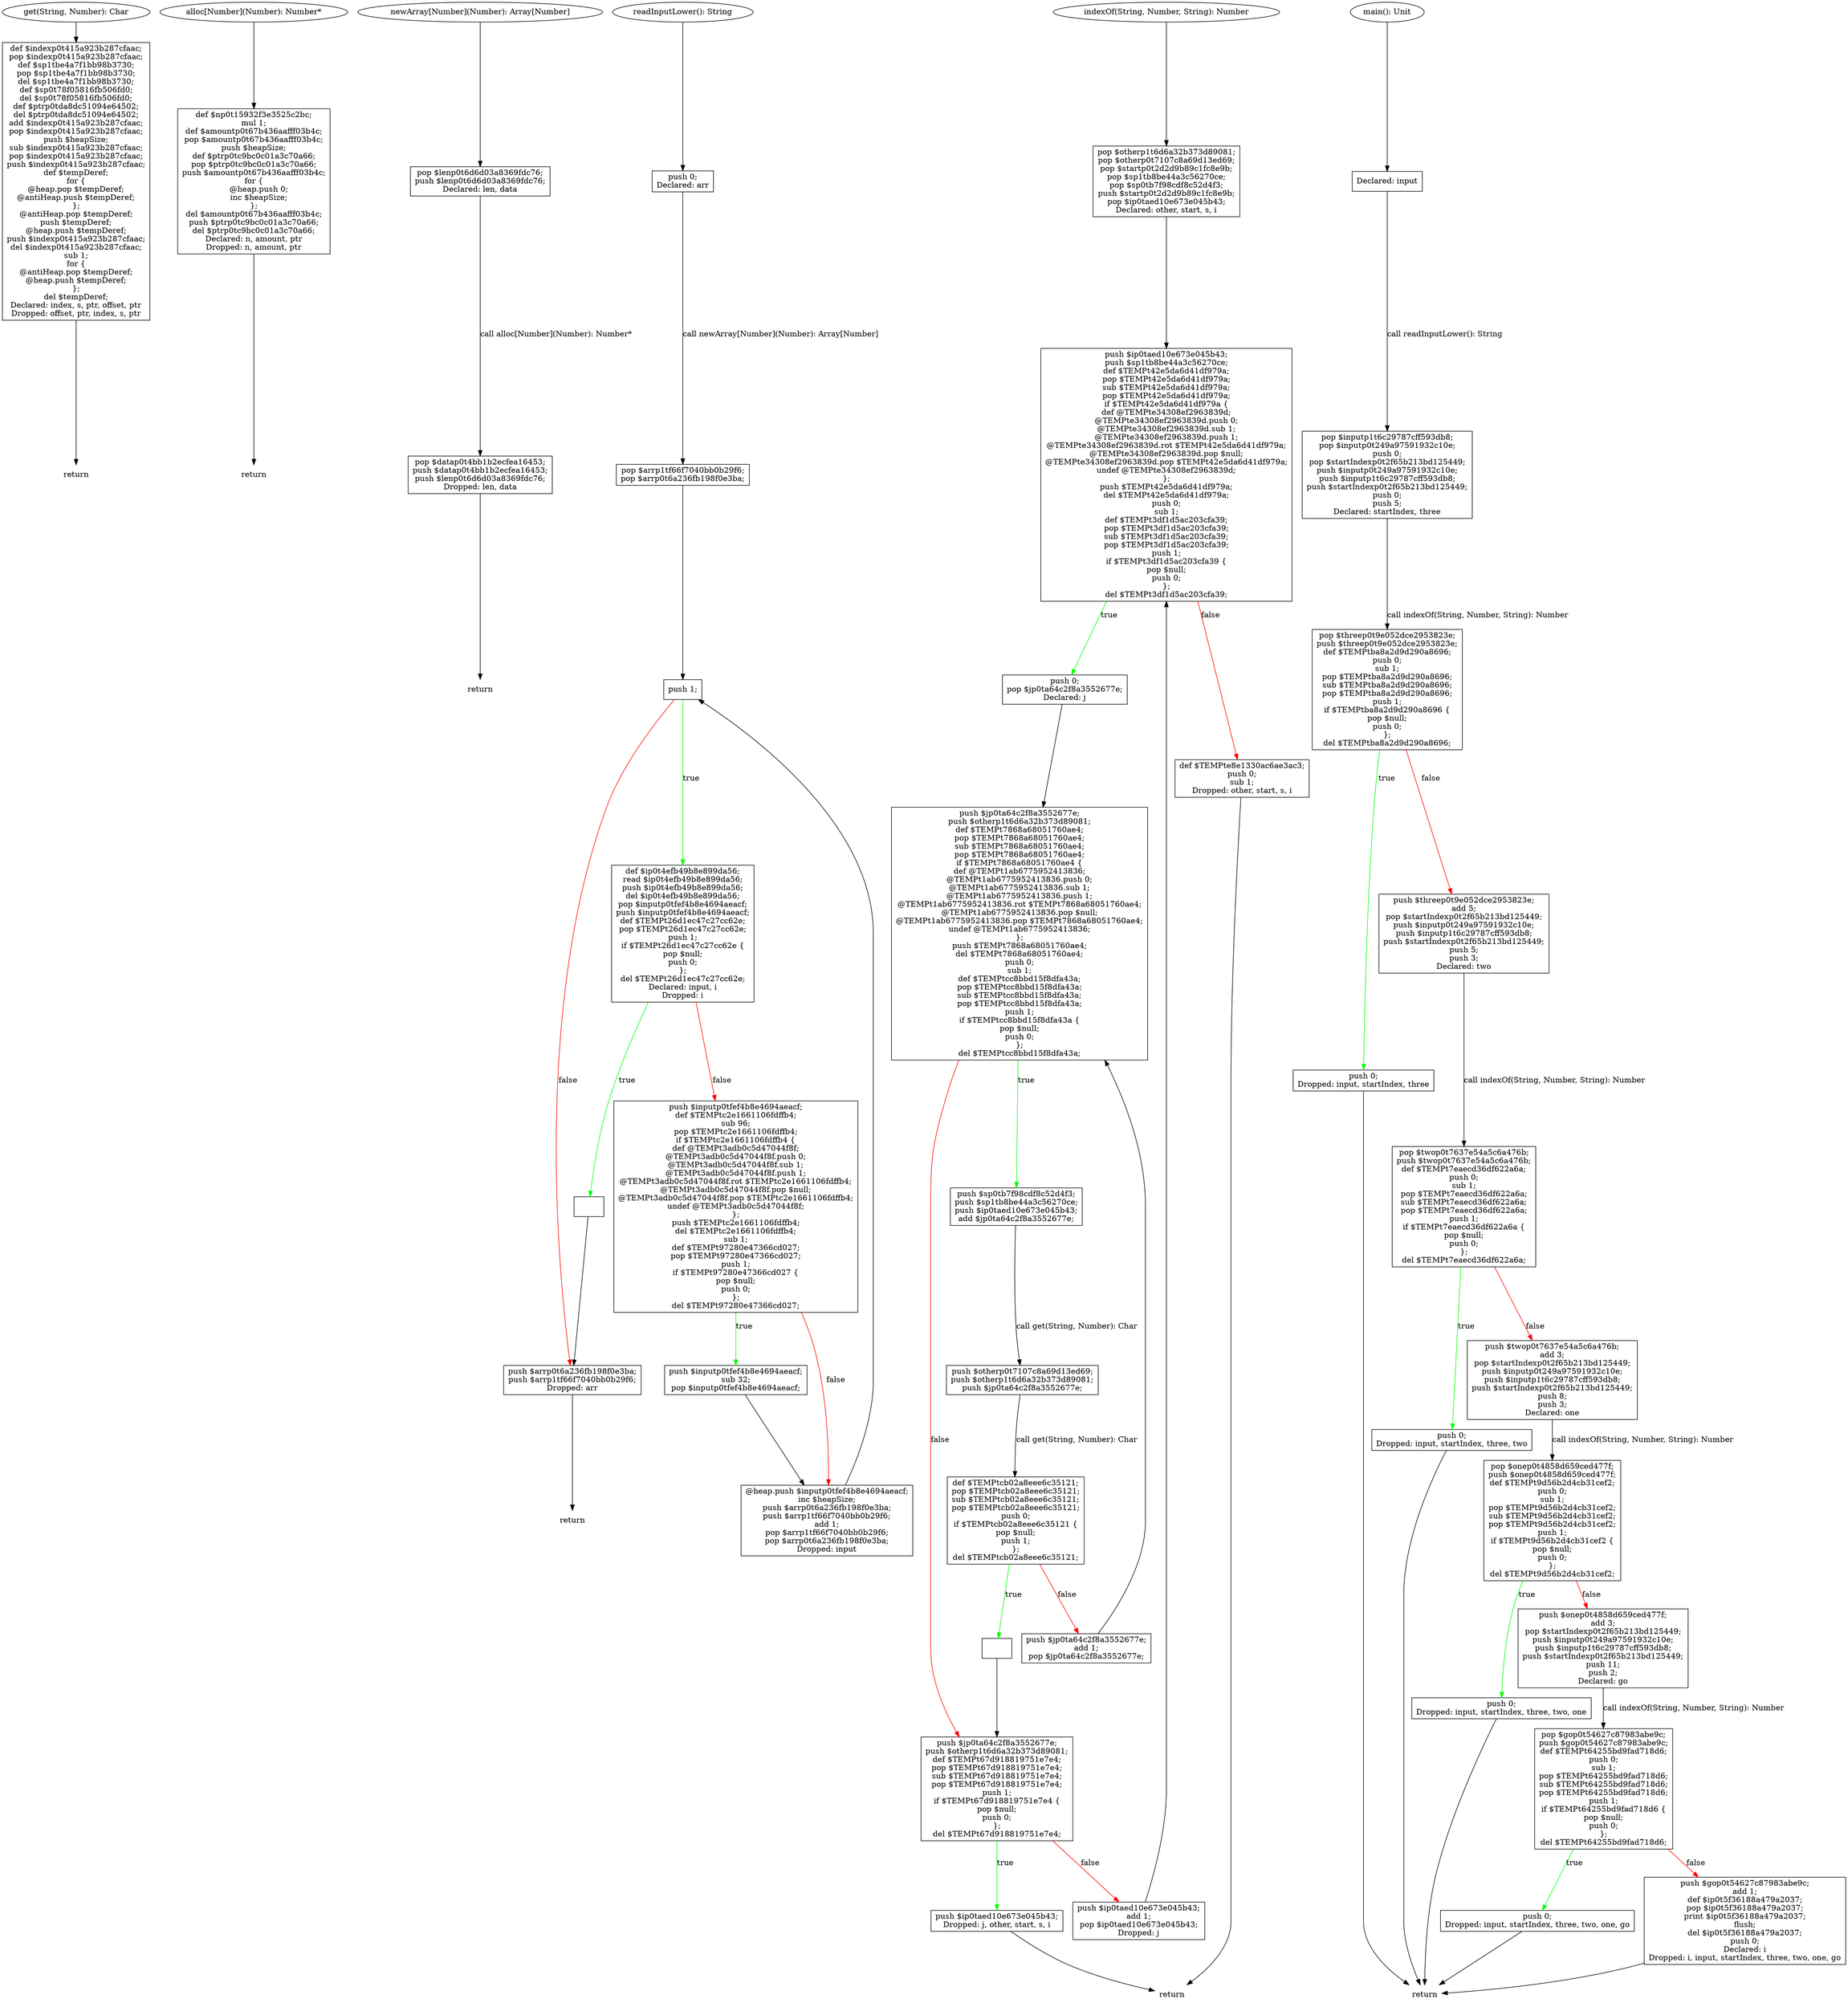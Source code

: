 digraph G { subgraph get {
rankdir=LR;
836081744 [label="get(String, Number): Char"];
tdfcc293599bbfc10 [shape=plaintext, label=return];
td95f16bd917b16e1 [label="def $indexp0t415a923b287cfaac;\npop $indexp0t415a923b287cfaac;\ndef $sp1tbe4a7f1bb98b3730;\npop $sp1tbe4a7f1bb98b3730;\ndel $sp1tbe4a7f1bb98b3730;\ndef $sp0t78f05816fb506fd0;\ndel $sp0t78f05816fb506fd0;\ndef $ptrp0tda8dc51094e64502;\ndel $ptrp0tda8dc51094e64502;\nadd $indexp0t415a923b287cfaac;\npop $indexp0t415a923b287cfaac;\npush $heapSize;\nsub $indexp0t415a923b287cfaac;\npop $indexp0t415a923b287cfaac;\npush $indexp0t415a923b287cfaac;\ndef $tempDeref;\nfor {\n@heap.pop $tempDeref;\n@antiHeap.push $tempDeref;\n};\n@antiHeap.pop $tempDeref;\npush $tempDeref;\n@heap.push $tempDeref;\npush $indexp0t415a923b287cfaac;\ndel $indexp0t415a923b287cfaac;\nsub 1;\nfor {\n@antiHeap.pop $tempDeref;\n@heap.push $tempDeref;\n};\ndel $tempDeref;\nDeclared: index, s, ptr, offset, ptr\nDropped: offset, ptr, index, s, ptr" shape=box];
836081744 -> td95f16bd917b16e1;
td95f16bd917b16e1 -> tdfcc293599bbfc10;
}

subgraph alloc {
rankdir=LR;
-1941244602 [label="alloc[Number](Number): Number*"];
taf3d653f9b09d7a6 [shape=plaintext, label=return];
tbfdab517cd764f16 [label="def $np0t15932f3e3525c2bc;\nmul 1;\ndef $amountp0t67b436aafff03b4c;\npop $amountp0t67b436aafff03b4c;\npush $heapSize;\ndef $ptrp0tc9bc0c01a3c70a66;\npop $ptrp0tc9bc0c01a3c70a66;\npush $amountp0t67b436aafff03b4c;\nfor {\n    @heap.push 0;\n    inc $heapSize;\n};\ndel $amountp0t67b436aafff03b4c;\npush $ptrp0tc9bc0c01a3c70a66;\ndel $ptrp0tc9bc0c01a3c70a66;\nDeclared: n, amount, ptr\nDropped: n, amount, ptr" shape=box];
-1941244602 -> tbfdab517cd764f16;
tbfdab517cd764f16 -> taf3d653f9b09d7a6;
}

subgraph newArray {
rankdir=LR;
275413532 [label="newArray[Number](Number): Array[Number]"];
t80b4a5a6ee4b9c6d [shape=plaintext, label=return];
tb5647695e00c7a88 [label="pop $lenp0t6d6d03a8369fdc76;\npush $lenp0t6d6d03a8369fdc76;\nDeclared: len, data" shape=box];
te33dcdd8b3cd915e [label="pop $datap0t4bb1b2ecfea16453;\npush $datap0t4bb1b2ecfea16453;\npush $lenp0t6d6d03a8369fdc76;\nDropped: len, data" shape=box];
275413532 -> tb5647695e00c7a88;
tb5647695e00c7a88 -> te33dcdd8b3cd915e [label="call alloc[Number](Number): Number*"];
te33dcdd8b3cd915e -> t80b4a5a6ee4b9c6d;
}

subgraph readInputLower {
rankdir=LR;
-1458510999 [label="readInputLower(): String"];
t70d170f29e5d41b1 [shape=plaintext, label=return];
t66f977c03b9af07f [label="push 0;\nDeclared: arr" shape=box];
t9a0a20cf50319fae [label="pop $arrp1tf66f7040bb0b29f6;\npop $arrp0t6a236fb198f0e3ba;" shape=box];
te8072222dba8503b [label="push 1;" shape=box];
t658b7ff2a095840e [label="def $ip0t4efb49b8e899da56;\nread $ip0t4efb49b8e899da56;\npush $ip0t4efb49b8e899da56;\ndel $ip0t4efb49b8e899da56;\npop $inputp0tfef4b8e4694aeacf;\npush $inputp0tfef4b8e4694aeacf;\ndef $TEMPt26d1ec47c27cc62e;\npop $TEMPt26d1ec47c27cc62e;\npush 1;\nif $TEMPt26d1ec47c27cc62e {\npop $null;\npush 0;\n};\ndel $TEMPt26d1ec47c27cc62e;\nDeclared: input, i\nDropped: i" shape=box];
ta629208ce94c5874 [label="" shape=box];
tc9644aa118100237 [label="push $arrp0t6a236fb198f0e3ba;\npush $arrp1tf66f7040bb0b29f6;\nDropped: arr" shape=box];
tef42fd1c3a5024f0 [label="push $inputp0tfef4b8e4694aeacf;\ndef $TEMPtc2e1661106fdffb4;\nsub 96;\npop $TEMPtc2e1661106fdffb4;\nif $TEMPtc2e1661106fdffb4 {\ndef @TEMPt3adb0c5d47044f8f;\n@TEMPt3adb0c5d47044f8f.push 0;\n@TEMPt3adb0c5d47044f8f.sub 1;\n@TEMPt3adb0c5d47044f8f.push 1;\n@TEMPt3adb0c5d47044f8f.rot $TEMPtc2e1661106fdffb4;\n@TEMPt3adb0c5d47044f8f.pop $null;\n@TEMPt3adb0c5d47044f8f.pop $TEMPtc2e1661106fdffb4;\nundef @TEMPt3adb0c5d47044f8f;\n};\npush $TEMPtc2e1661106fdffb4;\ndel $TEMPtc2e1661106fdffb4;\nsub 1;\ndef $TEMPt97280e47366cd027;\npop $TEMPt97280e47366cd027;\npush 1;\nif $TEMPt97280e47366cd027 {\npop $null;\npush 0;\n};\ndel $TEMPt97280e47366cd027;" shape=box];
t4a833f6568a131 [label="push $inputp0tfef4b8e4694aeacf;\nsub 32;\npop $inputp0tfef4b8e4694aeacf;" shape=box];
t426f0872feae85dd [label="@heap.push $inputp0tfef4b8e4694aeacf;\ninc $heapSize;\npush $arrp0t6a236fb198f0e3ba;\npush $arrp1tf66f7040bb0b29f6;\nadd 1;\npop $arrp1tf66f7040bb0b29f6;\npop $arrp0t6a236fb198f0e3ba;\nDropped: input" shape=box];
-1458510999 -> t66f977c03b9af07f;
t66f977c03b9af07f -> t9a0a20cf50319fae [label="call newArray[Number](Number): Array[Number]"];
t9a0a20cf50319fae -> te8072222dba8503b;
te8072222dba8503b -> t658b7ff2a095840e [label=true color=green];
te8072222dba8503b -> tc9644aa118100237 [label=false color=red];
t658b7ff2a095840e -> ta629208ce94c5874 [label=true color=green];
t658b7ff2a095840e -> tef42fd1c3a5024f0 [label=false color=red];
ta629208ce94c5874 -> tc9644aa118100237;
tc9644aa118100237 -> t70d170f29e5d41b1;
tef42fd1c3a5024f0 -> t4a833f6568a131 [label=true color=green];
tef42fd1c3a5024f0 -> t426f0872feae85dd [label=false color=red];
t4a833f6568a131 -> t426f0872feae85dd;
t426f0872feae85dd -> te8072222dba8503b;
}

subgraph indexOf {
rankdir=LR;
916141475 [label="indexOf(String, Number, String): Number"];
t96d6709a72440c87 [shape=plaintext, label=return];
t50461781fee009c5 [label="pop $otherp1t6d6a32b373d89081;\npop $otherp0t7107c8a69d13ed69;\npop $startp0t2d2d9b89c1fc8e9b;\npop $sp1tb8be44a3c56270ce;\npop $sp0tb7f98cdf8c52d4f3;\npush $startp0t2d2d9b89c1fc8e9b;\npop $ip0taed10e673e045b43;\nDeclared: other, start, s, i" shape=box];
tf3a4829abab93476 [label="push $ip0taed10e673e045b43;\npush $sp1tb8be44a3c56270ce;\ndef $TEMPt42e5da6d41df979a;\npop $TEMPt42e5da6d41df979a;\nsub $TEMPt42e5da6d41df979a;\npop $TEMPt42e5da6d41df979a;\nif $TEMPt42e5da6d41df979a {\ndef @TEMPte34308ef2963839d;\n@TEMPte34308ef2963839d.push 0;\n@TEMPte34308ef2963839d.sub 1;\n@TEMPte34308ef2963839d.push 1;\n@TEMPte34308ef2963839d.rot $TEMPt42e5da6d41df979a;\n@TEMPte34308ef2963839d.pop $null;\n@TEMPte34308ef2963839d.pop $TEMPt42e5da6d41df979a;\nundef @TEMPte34308ef2963839d;\n};\npush $TEMPt42e5da6d41df979a;\ndel $TEMPt42e5da6d41df979a;\npush 0;\nsub 1;\ndef $TEMPt3df1d5ac203cfa39;\npop $TEMPt3df1d5ac203cfa39;\nsub $TEMPt3df1d5ac203cfa39;\npop $TEMPt3df1d5ac203cfa39;\npush 1;\nif $TEMPt3df1d5ac203cfa39 {\npop $null;\npush 0;\n};\ndel $TEMPt3df1d5ac203cfa39;" shape=box];
tfd44dc1ced2d0ead [label="push 0;\npop $jp0ta64c2f8a3552677e;\nDeclared: j" shape=box];
t851b89e9ee6499e4 [label="push $jp0ta64c2f8a3552677e;\npush $otherp1t6d6a32b373d89081;\ndef $TEMPt7868a68051760ae4;\npop $TEMPt7868a68051760ae4;\nsub $TEMPt7868a68051760ae4;\npop $TEMPt7868a68051760ae4;\nif $TEMPt7868a68051760ae4 {\ndef @TEMPt1ab6775952413836;\n@TEMPt1ab6775952413836.push 0;\n@TEMPt1ab6775952413836.sub 1;\n@TEMPt1ab6775952413836.push 1;\n@TEMPt1ab6775952413836.rot $TEMPt7868a68051760ae4;\n@TEMPt1ab6775952413836.pop $null;\n@TEMPt1ab6775952413836.pop $TEMPt7868a68051760ae4;\nundef @TEMPt1ab6775952413836;\n};\npush $TEMPt7868a68051760ae4;\ndel $TEMPt7868a68051760ae4;\npush 0;\nsub 1;\ndef $TEMPtcc8bbd15f8dfa43a;\npop $TEMPtcc8bbd15f8dfa43a;\nsub $TEMPtcc8bbd15f8dfa43a;\npop $TEMPtcc8bbd15f8dfa43a;\npush 1;\nif $TEMPtcc8bbd15f8dfa43a {\npop $null;\npush 0;\n};\ndel $TEMPtcc8bbd15f8dfa43a;" shape=box];
te11cbde80d39f5aa [label="push $sp0tb7f98cdf8c52d4f3;\npush $sp1tb8be44a3c56270ce;\npush $ip0taed10e673e045b43;\nadd $jp0ta64c2f8a3552677e;" shape=box];
tc3c87c952b7e6672 [label="push $otherp0t7107c8a69d13ed69;\npush $otherp1t6d6a32b373d89081;\npush $jp0ta64c2f8a3552677e;" shape=box];
ta9e7c3b59fffa6c9 [label="def $TEMPtcb02a8eee6c35121;\npop $TEMPtcb02a8eee6c35121;\nsub $TEMPtcb02a8eee6c35121;\npop $TEMPtcb02a8eee6c35121;\npush 0;\nif $TEMPtcb02a8eee6c35121 {\npop $null;\npush 1;\n};\ndel $TEMPtcb02a8eee6c35121;" shape=box];
t80ec9216475683a2 [label="" shape=box];
t97a7c0f57693b85a [label="push $jp0ta64c2f8a3552677e;\npush $otherp1t6d6a32b373d89081;\ndef $TEMPt67d918819751e7e4;\npop $TEMPt67d918819751e7e4;\nsub $TEMPt67d918819751e7e4;\npop $TEMPt67d918819751e7e4;\npush 1;\nif $TEMPt67d918819751e7e4 {\npop $null;\npush 0;\n};\ndel $TEMPt67d918819751e7e4;" shape=box];
t71cd4654f0684748 [label="push $ip0taed10e673e045b43;\nDropped: j, other, start, s, i" shape=box];
tc14d69997edc30eb [label="push $ip0taed10e673e045b43;\nadd 1;\npop $ip0taed10e673e045b43;\nDropped: j" shape=box];
t92c9a252e5fd6eed [label="push $jp0ta64c2f8a3552677e;\nadd 1;\npop $jp0ta64c2f8a3552677e;" shape=box];
t25690a98b48cf2e1 [label="def $TEMPte8e1330ac6ae3ac3;\npush 0;\nsub 1;\nDropped: other, start, s, i" shape=box];
916141475 -> t50461781fee009c5;
t50461781fee009c5 -> tf3a4829abab93476;
tf3a4829abab93476 -> tfd44dc1ced2d0ead [label=true color=green];
tf3a4829abab93476 -> t25690a98b48cf2e1 [label=false color=red];
tfd44dc1ced2d0ead -> t851b89e9ee6499e4;
t851b89e9ee6499e4 -> te11cbde80d39f5aa [label=true color=green];
t851b89e9ee6499e4 -> t97a7c0f57693b85a [label=false color=red];
te11cbde80d39f5aa -> tc3c87c952b7e6672 [label="call get(String, Number): Char"];
tc3c87c952b7e6672 -> ta9e7c3b59fffa6c9 [label="call get(String, Number): Char"];
ta9e7c3b59fffa6c9 -> t80ec9216475683a2 [label=true color=green];
ta9e7c3b59fffa6c9 -> t92c9a252e5fd6eed [label=false color=red];
t80ec9216475683a2 -> t97a7c0f57693b85a;
t97a7c0f57693b85a -> t71cd4654f0684748 [label=true color=green];
t97a7c0f57693b85a -> tc14d69997edc30eb [label=false color=red];
t71cd4654f0684748 -> t96d6709a72440c87;
tc14d69997edc30eb -> tf3a4829abab93476;
t92c9a252e5fd6eed -> t851b89e9ee6499e4;
t25690a98b48cf2e1 -> t96d6709a72440c87;
}

subgraph main {
rankdir=LR;
1211053195 [label="main(): Unit"];
te97032eff2ed92c2 [shape=plaintext, label=return];
t33702626c48fc1b3 [label="Declared: input" shape=box];
t12f978cc85099fa6 [label="pop $inputp1t6c29787cff593db8;\npop $inputp0t249a97591932c10e;\npush 0;\npop $startIndexp0t2f65b213bd125449;\npush $inputp0t249a97591932c10e;\npush $inputp1t6c29787cff593db8;\npush $startIndexp0t2f65b213bd125449;\npush 0;\npush 5;\nDeclared: startIndex, three" shape=box];
t28ef292dd482bd6f [label="pop $threep0t9e052dce2953823e;\npush $threep0t9e052dce2953823e;\ndef $TEMPtba8a2d9d290a8696;\npush 0;\nsub 1;\npop $TEMPtba8a2d9d290a8696;\nsub $TEMPtba8a2d9d290a8696;\npop $TEMPtba8a2d9d290a8696;\npush 1;\nif $TEMPtba8a2d9d290a8696 {\npop $null;\npush 0;\n};\ndel $TEMPtba8a2d9d290a8696;" shape=box];
t1b4dfec474363082 [label="push 0;\nDropped: input, startIndex, three" shape=box];
tbf7de793b0fe7962 [label="push $threep0t9e052dce2953823e;\nadd 5;\npop $startIndexp0t2f65b213bd125449;\npush $inputp0t249a97591932c10e;\npush $inputp1t6c29787cff593db8;\npush $startIndexp0t2f65b213bd125449;\npush 5;\npush 3;\nDeclared: two" shape=box];
te8e2899eb25027a5 [label="pop $twop0t7637e54a5c6a476b;\npush $twop0t7637e54a5c6a476b;\ndef $TEMPt7eaecd36df622a6a;\npush 0;\nsub 1;\npop $TEMPt7eaecd36df622a6a;\nsub $TEMPt7eaecd36df622a6a;\npop $TEMPt7eaecd36df622a6a;\npush 1;\nif $TEMPt7eaecd36df622a6a {\npop $null;\npush 0;\n};\ndel $TEMPt7eaecd36df622a6a;" shape=box];
t84db9015138b824f [label="push 0;\nDropped: input, startIndex, three, two" shape=box];
t79a476d41983902c [label="push $twop0t7637e54a5c6a476b;\nadd 3;\npop $startIndexp0t2f65b213bd125449;\npush $inputp0t249a97591932c10e;\npush $inputp1t6c29787cff593db8;\npush $startIndexp0t2f65b213bd125449;\npush 8;\npush 3;\nDeclared: one" shape=box];
ta475eab9b40a0bce [label="pop $onep0t4858d659ced477f;\npush $onep0t4858d659ced477f;\ndef $TEMPt9d56b2d4cb31cef2;\npush 0;\nsub 1;\npop $TEMPt9d56b2d4cb31cef2;\nsub $TEMPt9d56b2d4cb31cef2;\npop $TEMPt9d56b2d4cb31cef2;\npush 1;\nif $TEMPt9d56b2d4cb31cef2 {\npop $null;\npush 0;\n};\ndel $TEMPt9d56b2d4cb31cef2;" shape=box];
tae6c09a4265b0eab [label="push 0;\nDropped: input, startIndex, three, two, one" shape=box];
t218441577e5ea6e4 [label="push $onep0t4858d659ced477f;\nadd 3;\npop $startIndexp0t2f65b213bd125449;\npush $inputp0t249a97591932c10e;\npush $inputp1t6c29787cff593db8;\npush $startIndexp0t2f65b213bd125449;\npush 11;\npush 2;\nDeclared: go" shape=box];
t3e412d73eae3ccab [label="pop $gop0t54627c87983abe9c;\npush $gop0t54627c87983abe9c;\ndef $TEMPt64255bd9fad718d6;\npush 0;\nsub 1;\npop $TEMPt64255bd9fad718d6;\nsub $TEMPt64255bd9fad718d6;\npop $TEMPt64255bd9fad718d6;\npush 1;\nif $TEMPt64255bd9fad718d6 {\npop $null;\npush 0;\n};\ndel $TEMPt64255bd9fad718d6;" shape=box];
tb25e302f4082ddb5 [label="push 0;\nDropped: input, startIndex, three, two, one, go" shape=box];
t471cffb81b1d9f49 [label="push $gop0t54627c87983abe9c;\nadd 1;\ndef $ip0t5f36188a479a2037;\npop $ip0t5f36188a479a2037;\nprint $ip0t5f36188a479a2037;\nflush;\ndel $ip0t5f36188a479a2037;\npush 0;\nDeclared: i\nDropped: i, input, startIndex, three, two, one, go" shape=box];
1211053195 -> t33702626c48fc1b3;
t33702626c48fc1b3 -> t12f978cc85099fa6 [label="call readInputLower(): String"];
t12f978cc85099fa6 -> t28ef292dd482bd6f [label="call indexOf(String, Number, String): Number"];
t28ef292dd482bd6f -> t1b4dfec474363082 [label=true color=green];
t28ef292dd482bd6f -> tbf7de793b0fe7962 [label=false color=red];
t1b4dfec474363082 -> te97032eff2ed92c2;
tbf7de793b0fe7962 -> te8e2899eb25027a5 [label="call indexOf(String, Number, String): Number"];
te8e2899eb25027a5 -> t84db9015138b824f [label=true color=green];
te8e2899eb25027a5 -> t79a476d41983902c [label=false color=red];
t84db9015138b824f -> te97032eff2ed92c2;
t79a476d41983902c -> ta475eab9b40a0bce [label="call indexOf(String, Number, String): Number"];
ta475eab9b40a0bce -> tae6c09a4265b0eab [label=true color=green];
ta475eab9b40a0bce -> t218441577e5ea6e4 [label=false color=red];
tae6c09a4265b0eab -> te97032eff2ed92c2;
t218441577e5ea6e4 -> t3e412d73eae3ccab [label="call indexOf(String, Number, String): Number"];
t3e412d73eae3ccab -> tb25e302f4082ddb5 [label=true color=green];
t3e412d73eae3ccab -> t471cffb81b1d9f49 [label=false color=red];
tb25e302f4082ddb5 -> te97032eff2ed92c2;
t471cffb81b1d9f49 -> te97032eff2ed92c2;
}
 }